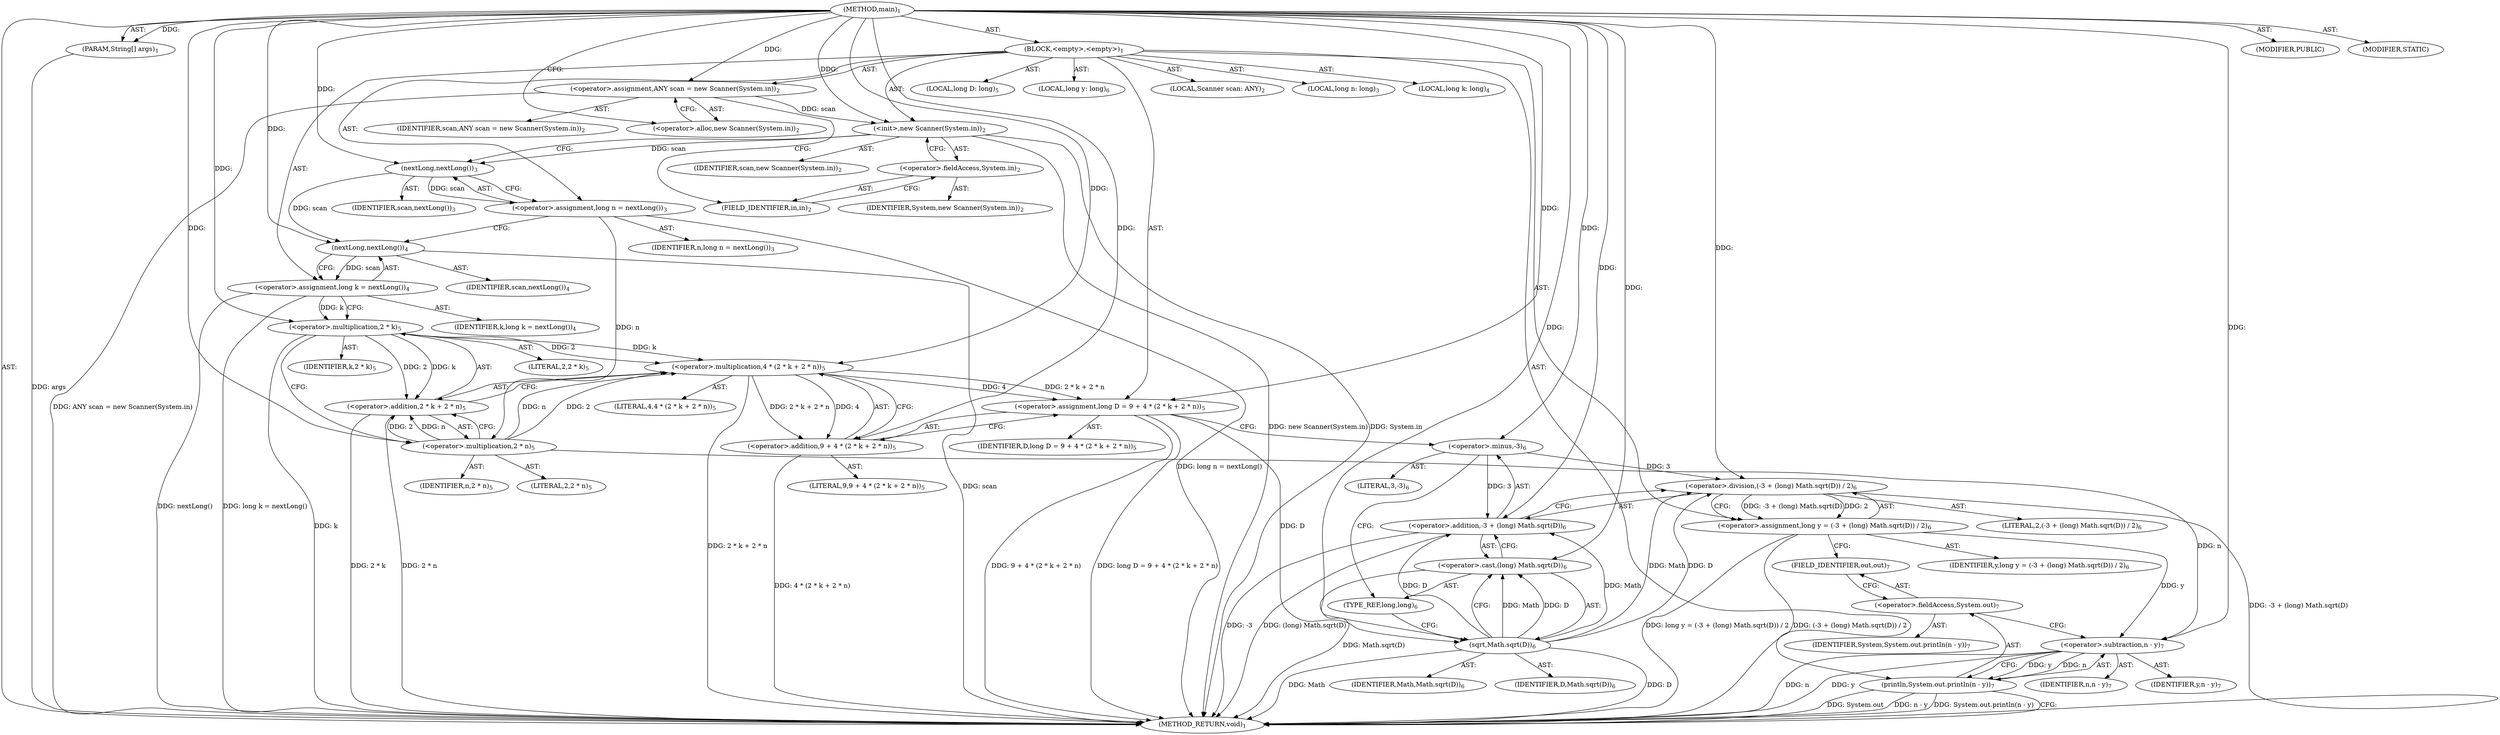 digraph "main" {  
"19" [label = <(METHOD,main)<SUB>1</SUB>> ]
"20" [label = <(PARAM,String[] args)<SUB>1</SUB>> ]
"21" [label = <(BLOCK,&lt;empty&gt;,&lt;empty&gt;)<SUB>1</SUB>> ]
"4" [label = <(LOCAL,Scanner scan: ANY)<SUB>2</SUB>> ]
"22" [label = <(&lt;operator&gt;.assignment,ANY scan = new Scanner(System.in))<SUB>2</SUB>> ]
"23" [label = <(IDENTIFIER,scan,ANY scan = new Scanner(System.in))<SUB>2</SUB>> ]
"24" [label = <(&lt;operator&gt;.alloc,new Scanner(System.in))<SUB>2</SUB>> ]
"25" [label = <(&lt;init&gt;,new Scanner(System.in))<SUB>2</SUB>> ]
"3" [label = <(IDENTIFIER,scan,new Scanner(System.in))<SUB>2</SUB>> ]
"26" [label = <(&lt;operator&gt;.fieldAccess,System.in)<SUB>2</SUB>> ]
"27" [label = <(IDENTIFIER,System,new Scanner(System.in))<SUB>2</SUB>> ]
"28" [label = <(FIELD_IDENTIFIER,in,in)<SUB>2</SUB>> ]
"29" [label = <(LOCAL,long n: long)<SUB>3</SUB>> ]
"30" [label = <(&lt;operator&gt;.assignment,long n = nextLong())<SUB>3</SUB>> ]
"31" [label = <(IDENTIFIER,n,long n = nextLong())<SUB>3</SUB>> ]
"32" [label = <(nextLong,nextLong())<SUB>3</SUB>> ]
"33" [label = <(IDENTIFIER,scan,nextLong())<SUB>3</SUB>> ]
"34" [label = <(LOCAL,long k: long)<SUB>4</SUB>> ]
"35" [label = <(&lt;operator&gt;.assignment,long k = nextLong())<SUB>4</SUB>> ]
"36" [label = <(IDENTIFIER,k,long k = nextLong())<SUB>4</SUB>> ]
"37" [label = <(nextLong,nextLong())<SUB>4</SUB>> ]
"38" [label = <(IDENTIFIER,scan,nextLong())<SUB>4</SUB>> ]
"39" [label = <(LOCAL,long D: long)<SUB>5</SUB>> ]
"40" [label = <(&lt;operator&gt;.assignment,long D = 9 + 4 * (2 * k + 2 * n))<SUB>5</SUB>> ]
"41" [label = <(IDENTIFIER,D,long D = 9 + 4 * (2 * k + 2 * n))<SUB>5</SUB>> ]
"42" [label = <(&lt;operator&gt;.addition,9 + 4 * (2 * k + 2 * n))<SUB>5</SUB>> ]
"43" [label = <(LITERAL,9,9 + 4 * (2 * k + 2 * n))<SUB>5</SUB>> ]
"44" [label = <(&lt;operator&gt;.multiplication,4 * (2 * k + 2 * n))<SUB>5</SUB>> ]
"45" [label = <(LITERAL,4,4 * (2 * k + 2 * n))<SUB>5</SUB>> ]
"46" [label = <(&lt;operator&gt;.addition,2 * k + 2 * n)<SUB>5</SUB>> ]
"47" [label = <(&lt;operator&gt;.multiplication,2 * k)<SUB>5</SUB>> ]
"48" [label = <(LITERAL,2,2 * k)<SUB>5</SUB>> ]
"49" [label = <(IDENTIFIER,k,2 * k)<SUB>5</SUB>> ]
"50" [label = <(&lt;operator&gt;.multiplication,2 * n)<SUB>5</SUB>> ]
"51" [label = <(LITERAL,2,2 * n)<SUB>5</SUB>> ]
"52" [label = <(IDENTIFIER,n,2 * n)<SUB>5</SUB>> ]
"53" [label = <(LOCAL,long y: long)<SUB>6</SUB>> ]
"54" [label = <(&lt;operator&gt;.assignment,long y = (-3 + (long) Math.sqrt(D)) / 2)<SUB>6</SUB>> ]
"55" [label = <(IDENTIFIER,y,long y = (-3 + (long) Math.sqrt(D)) / 2)<SUB>6</SUB>> ]
"56" [label = <(&lt;operator&gt;.division,(-3 + (long) Math.sqrt(D)) / 2)<SUB>6</SUB>> ]
"57" [label = <(&lt;operator&gt;.addition,-3 + (long) Math.sqrt(D))<SUB>6</SUB>> ]
"58" [label = <(&lt;operator&gt;.minus,-3)<SUB>6</SUB>> ]
"59" [label = <(LITERAL,3,-3)<SUB>6</SUB>> ]
"60" [label = <(&lt;operator&gt;.cast,(long) Math.sqrt(D))<SUB>6</SUB>> ]
"61" [label = <(TYPE_REF,long,long)<SUB>6</SUB>> ]
"62" [label = <(sqrt,Math.sqrt(D))<SUB>6</SUB>> ]
"63" [label = <(IDENTIFIER,Math,Math.sqrt(D))<SUB>6</SUB>> ]
"64" [label = <(IDENTIFIER,D,Math.sqrt(D))<SUB>6</SUB>> ]
"65" [label = <(LITERAL,2,(-3 + (long) Math.sqrt(D)) / 2)<SUB>6</SUB>> ]
"66" [label = <(println,System.out.println(n - y))<SUB>7</SUB>> ]
"67" [label = <(&lt;operator&gt;.fieldAccess,System.out)<SUB>7</SUB>> ]
"68" [label = <(IDENTIFIER,System,System.out.println(n - y))<SUB>7</SUB>> ]
"69" [label = <(FIELD_IDENTIFIER,out,out)<SUB>7</SUB>> ]
"70" [label = <(&lt;operator&gt;.subtraction,n - y)<SUB>7</SUB>> ]
"71" [label = <(IDENTIFIER,n,n - y)<SUB>7</SUB>> ]
"72" [label = <(IDENTIFIER,y,n - y)<SUB>7</SUB>> ]
"73" [label = <(MODIFIER,PUBLIC)> ]
"74" [label = <(MODIFIER,STATIC)> ]
"75" [label = <(METHOD_RETURN,void)<SUB>1</SUB>> ]
  "19" -> "20"  [ label = "AST: "] 
  "19" -> "21"  [ label = "AST: "] 
  "19" -> "73"  [ label = "AST: "] 
  "19" -> "74"  [ label = "AST: "] 
  "19" -> "75"  [ label = "AST: "] 
  "21" -> "4"  [ label = "AST: "] 
  "21" -> "22"  [ label = "AST: "] 
  "21" -> "25"  [ label = "AST: "] 
  "21" -> "29"  [ label = "AST: "] 
  "21" -> "30"  [ label = "AST: "] 
  "21" -> "34"  [ label = "AST: "] 
  "21" -> "35"  [ label = "AST: "] 
  "21" -> "39"  [ label = "AST: "] 
  "21" -> "40"  [ label = "AST: "] 
  "21" -> "53"  [ label = "AST: "] 
  "21" -> "54"  [ label = "AST: "] 
  "21" -> "66"  [ label = "AST: "] 
  "22" -> "23"  [ label = "AST: "] 
  "22" -> "24"  [ label = "AST: "] 
  "25" -> "3"  [ label = "AST: "] 
  "25" -> "26"  [ label = "AST: "] 
  "26" -> "27"  [ label = "AST: "] 
  "26" -> "28"  [ label = "AST: "] 
  "30" -> "31"  [ label = "AST: "] 
  "30" -> "32"  [ label = "AST: "] 
  "32" -> "33"  [ label = "AST: "] 
  "35" -> "36"  [ label = "AST: "] 
  "35" -> "37"  [ label = "AST: "] 
  "37" -> "38"  [ label = "AST: "] 
  "40" -> "41"  [ label = "AST: "] 
  "40" -> "42"  [ label = "AST: "] 
  "42" -> "43"  [ label = "AST: "] 
  "42" -> "44"  [ label = "AST: "] 
  "44" -> "45"  [ label = "AST: "] 
  "44" -> "46"  [ label = "AST: "] 
  "46" -> "47"  [ label = "AST: "] 
  "46" -> "50"  [ label = "AST: "] 
  "47" -> "48"  [ label = "AST: "] 
  "47" -> "49"  [ label = "AST: "] 
  "50" -> "51"  [ label = "AST: "] 
  "50" -> "52"  [ label = "AST: "] 
  "54" -> "55"  [ label = "AST: "] 
  "54" -> "56"  [ label = "AST: "] 
  "56" -> "57"  [ label = "AST: "] 
  "56" -> "65"  [ label = "AST: "] 
  "57" -> "58"  [ label = "AST: "] 
  "57" -> "60"  [ label = "AST: "] 
  "58" -> "59"  [ label = "AST: "] 
  "60" -> "61"  [ label = "AST: "] 
  "60" -> "62"  [ label = "AST: "] 
  "62" -> "63"  [ label = "AST: "] 
  "62" -> "64"  [ label = "AST: "] 
  "66" -> "67"  [ label = "AST: "] 
  "66" -> "70"  [ label = "AST: "] 
  "67" -> "68"  [ label = "AST: "] 
  "67" -> "69"  [ label = "AST: "] 
  "70" -> "71"  [ label = "AST: "] 
  "70" -> "72"  [ label = "AST: "] 
  "22" -> "28"  [ label = "CFG: "] 
  "25" -> "32"  [ label = "CFG: "] 
  "30" -> "37"  [ label = "CFG: "] 
  "35" -> "47"  [ label = "CFG: "] 
  "40" -> "58"  [ label = "CFG: "] 
  "54" -> "69"  [ label = "CFG: "] 
  "66" -> "75"  [ label = "CFG: "] 
  "24" -> "22"  [ label = "CFG: "] 
  "26" -> "25"  [ label = "CFG: "] 
  "32" -> "30"  [ label = "CFG: "] 
  "37" -> "35"  [ label = "CFG: "] 
  "42" -> "40"  [ label = "CFG: "] 
  "56" -> "54"  [ label = "CFG: "] 
  "67" -> "70"  [ label = "CFG: "] 
  "70" -> "66"  [ label = "CFG: "] 
  "28" -> "26"  [ label = "CFG: "] 
  "44" -> "42"  [ label = "CFG: "] 
  "57" -> "56"  [ label = "CFG: "] 
  "69" -> "67"  [ label = "CFG: "] 
  "46" -> "44"  [ label = "CFG: "] 
  "58" -> "61"  [ label = "CFG: "] 
  "60" -> "57"  [ label = "CFG: "] 
  "47" -> "50"  [ label = "CFG: "] 
  "50" -> "46"  [ label = "CFG: "] 
  "61" -> "62"  [ label = "CFG: "] 
  "62" -> "60"  [ label = "CFG: "] 
  "19" -> "24"  [ label = "CFG: "] 
  "20" -> "75"  [ label = "DDG: args"] 
  "22" -> "75"  [ label = "DDG: ANY scan = new Scanner(System.in)"] 
  "25" -> "75"  [ label = "DDG: System.in"] 
  "25" -> "75"  [ label = "DDG: new Scanner(System.in)"] 
  "30" -> "75"  [ label = "DDG: long n = nextLong()"] 
  "37" -> "75"  [ label = "DDG: scan"] 
  "35" -> "75"  [ label = "DDG: nextLong()"] 
  "35" -> "75"  [ label = "DDG: long k = nextLong()"] 
  "47" -> "75"  [ label = "DDG: k"] 
  "46" -> "75"  [ label = "DDG: 2 * k"] 
  "46" -> "75"  [ label = "DDG: 2 * n"] 
  "44" -> "75"  [ label = "DDG: 2 * k + 2 * n"] 
  "42" -> "75"  [ label = "DDG: 4 * (2 * k + 2 * n)"] 
  "40" -> "75"  [ label = "DDG: 9 + 4 * (2 * k + 2 * n)"] 
  "40" -> "75"  [ label = "DDG: long D = 9 + 4 * (2 * k + 2 * n)"] 
  "57" -> "75"  [ label = "DDG: -3"] 
  "62" -> "75"  [ label = "DDG: D"] 
  "60" -> "75"  [ label = "DDG: Math.sqrt(D)"] 
  "57" -> "75"  [ label = "DDG: (long) Math.sqrt(D)"] 
  "56" -> "75"  [ label = "DDG: -3 + (long) Math.sqrt(D)"] 
  "54" -> "75"  [ label = "DDG: (-3 + (long) Math.sqrt(D)) / 2"] 
  "54" -> "75"  [ label = "DDG: long y = (-3 + (long) Math.sqrt(D)) / 2"] 
  "66" -> "75"  [ label = "DDG: System.out"] 
  "70" -> "75"  [ label = "DDG: n"] 
  "70" -> "75"  [ label = "DDG: y"] 
  "66" -> "75"  [ label = "DDG: n - y"] 
  "66" -> "75"  [ label = "DDG: System.out.println(n - y)"] 
  "62" -> "75"  [ label = "DDG: Math"] 
  "19" -> "20"  [ label = "DDG: "] 
  "19" -> "22"  [ label = "DDG: "] 
  "32" -> "30"  [ label = "DDG: scan"] 
  "37" -> "35"  [ label = "DDG: scan"] 
  "19" -> "40"  [ label = "DDG: "] 
  "44" -> "40"  [ label = "DDG: 4"] 
  "44" -> "40"  [ label = "DDG: 2 * k + 2 * n"] 
  "56" -> "54"  [ label = "DDG: -3 + (long) Math.sqrt(D)"] 
  "56" -> "54"  [ label = "DDG: 2"] 
  "22" -> "25"  [ label = "DDG: scan"] 
  "19" -> "25"  [ label = "DDG: "] 
  "70" -> "66"  [ label = "DDG: n"] 
  "70" -> "66"  [ label = "DDG: y"] 
  "25" -> "32"  [ label = "DDG: scan"] 
  "19" -> "32"  [ label = "DDG: "] 
  "32" -> "37"  [ label = "DDG: scan"] 
  "19" -> "37"  [ label = "DDG: "] 
  "19" -> "42"  [ label = "DDG: "] 
  "44" -> "42"  [ label = "DDG: 4"] 
  "44" -> "42"  [ label = "DDG: 2 * k + 2 * n"] 
  "58" -> "56"  [ label = "DDG: 3"] 
  "19" -> "56"  [ label = "DDG: "] 
  "62" -> "56"  [ label = "DDG: Math"] 
  "62" -> "56"  [ label = "DDG: D"] 
  "50" -> "70"  [ label = "DDG: n"] 
  "19" -> "70"  [ label = "DDG: "] 
  "54" -> "70"  [ label = "DDG: y"] 
  "19" -> "44"  [ label = "DDG: "] 
  "47" -> "44"  [ label = "DDG: 2"] 
  "47" -> "44"  [ label = "DDG: k"] 
  "50" -> "44"  [ label = "DDG: 2"] 
  "50" -> "44"  [ label = "DDG: n"] 
  "58" -> "57"  [ label = "DDG: 3"] 
  "19" -> "57"  [ label = "DDG: "] 
  "62" -> "57"  [ label = "DDG: Math"] 
  "62" -> "57"  [ label = "DDG: D"] 
  "47" -> "46"  [ label = "DDG: 2"] 
  "47" -> "46"  [ label = "DDG: k"] 
  "50" -> "46"  [ label = "DDG: 2"] 
  "50" -> "46"  [ label = "DDG: n"] 
  "19" -> "58"  [ label = "DDG: "] 
  "19" -> "60"  [ label = "DDG: "] 
  "62" -> "60"  [ label = "DDG: Math"] 
  "62" -> "60"  [ label = "DDG: D"] 
  "19" -> "47"  [ label = "DDG: "] 
  "35" -> "47"  [ label = "DDG: k"] 
  "19" -> "50"  [ label = "DDG: "] 
  "30" -> "50"  [ label = "DDG: n"] 
  "19" -> "62"  [ label = "DDG: "] 
  "40" -> "62"  [ label = "DDG: D"] 
}

